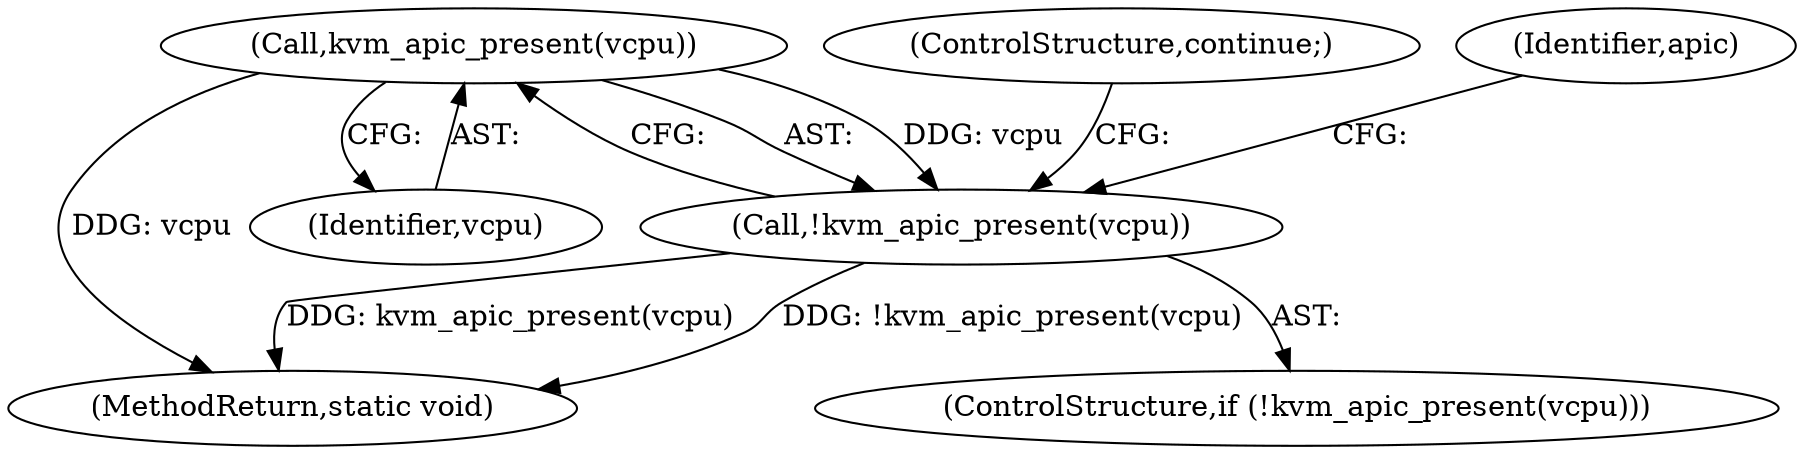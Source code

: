 digraph "0_linux_17d68b763f09a9ce824ae23eb62c9efc57b69271@pointer" {
"1000150" [label="(Call,kvm_apic_present(vcpu))"];
"1000149" [label="(Call,!kvm_apic_present(vcpu))"];
"1000152" [label="(ControlStructure,continue;)"];
"1000237" [label="(MethodReturn,static void)"];
"1000149" [label="(Call,!kvm_apic_present(vcpu))"];
"1000150" [label="(Call,kvm_apic_present(vcpu))"];
"1000148" [label="(ControlStructure,if (!kvm_apic_present(vcpu)))"];
"1000151" [label="(Identifier,vcpu)"];
"1000155" [label="(Identifier,apic)"];
"1000150" -> "1000149"  [label="AST: "];
"1000150" -> "1000151"  [label="CFG: "];
"1000151" -> "1000150"  [label="AST: "];
"1000149" -> "1000150"  [label="CFG: "];
"1000150" -> "1000237"  [label="DDG: vcpu"];
"1000150" -> "1000149"  [label="DDG: vcpu"];
"1000149" -> "1000148"  [label="AST: "];
"1000152" -> "1000149"  [label="CFG: "];
"1000155" -> "1000149"  [label="CFG: "];
"1000149" -> "1000237"  [label="DDG: !kvm_apic_present(vcpu)"];
"1000149" -> "1000237"  [label="DDG: kvm_apic_present(vcpu)"];
}
